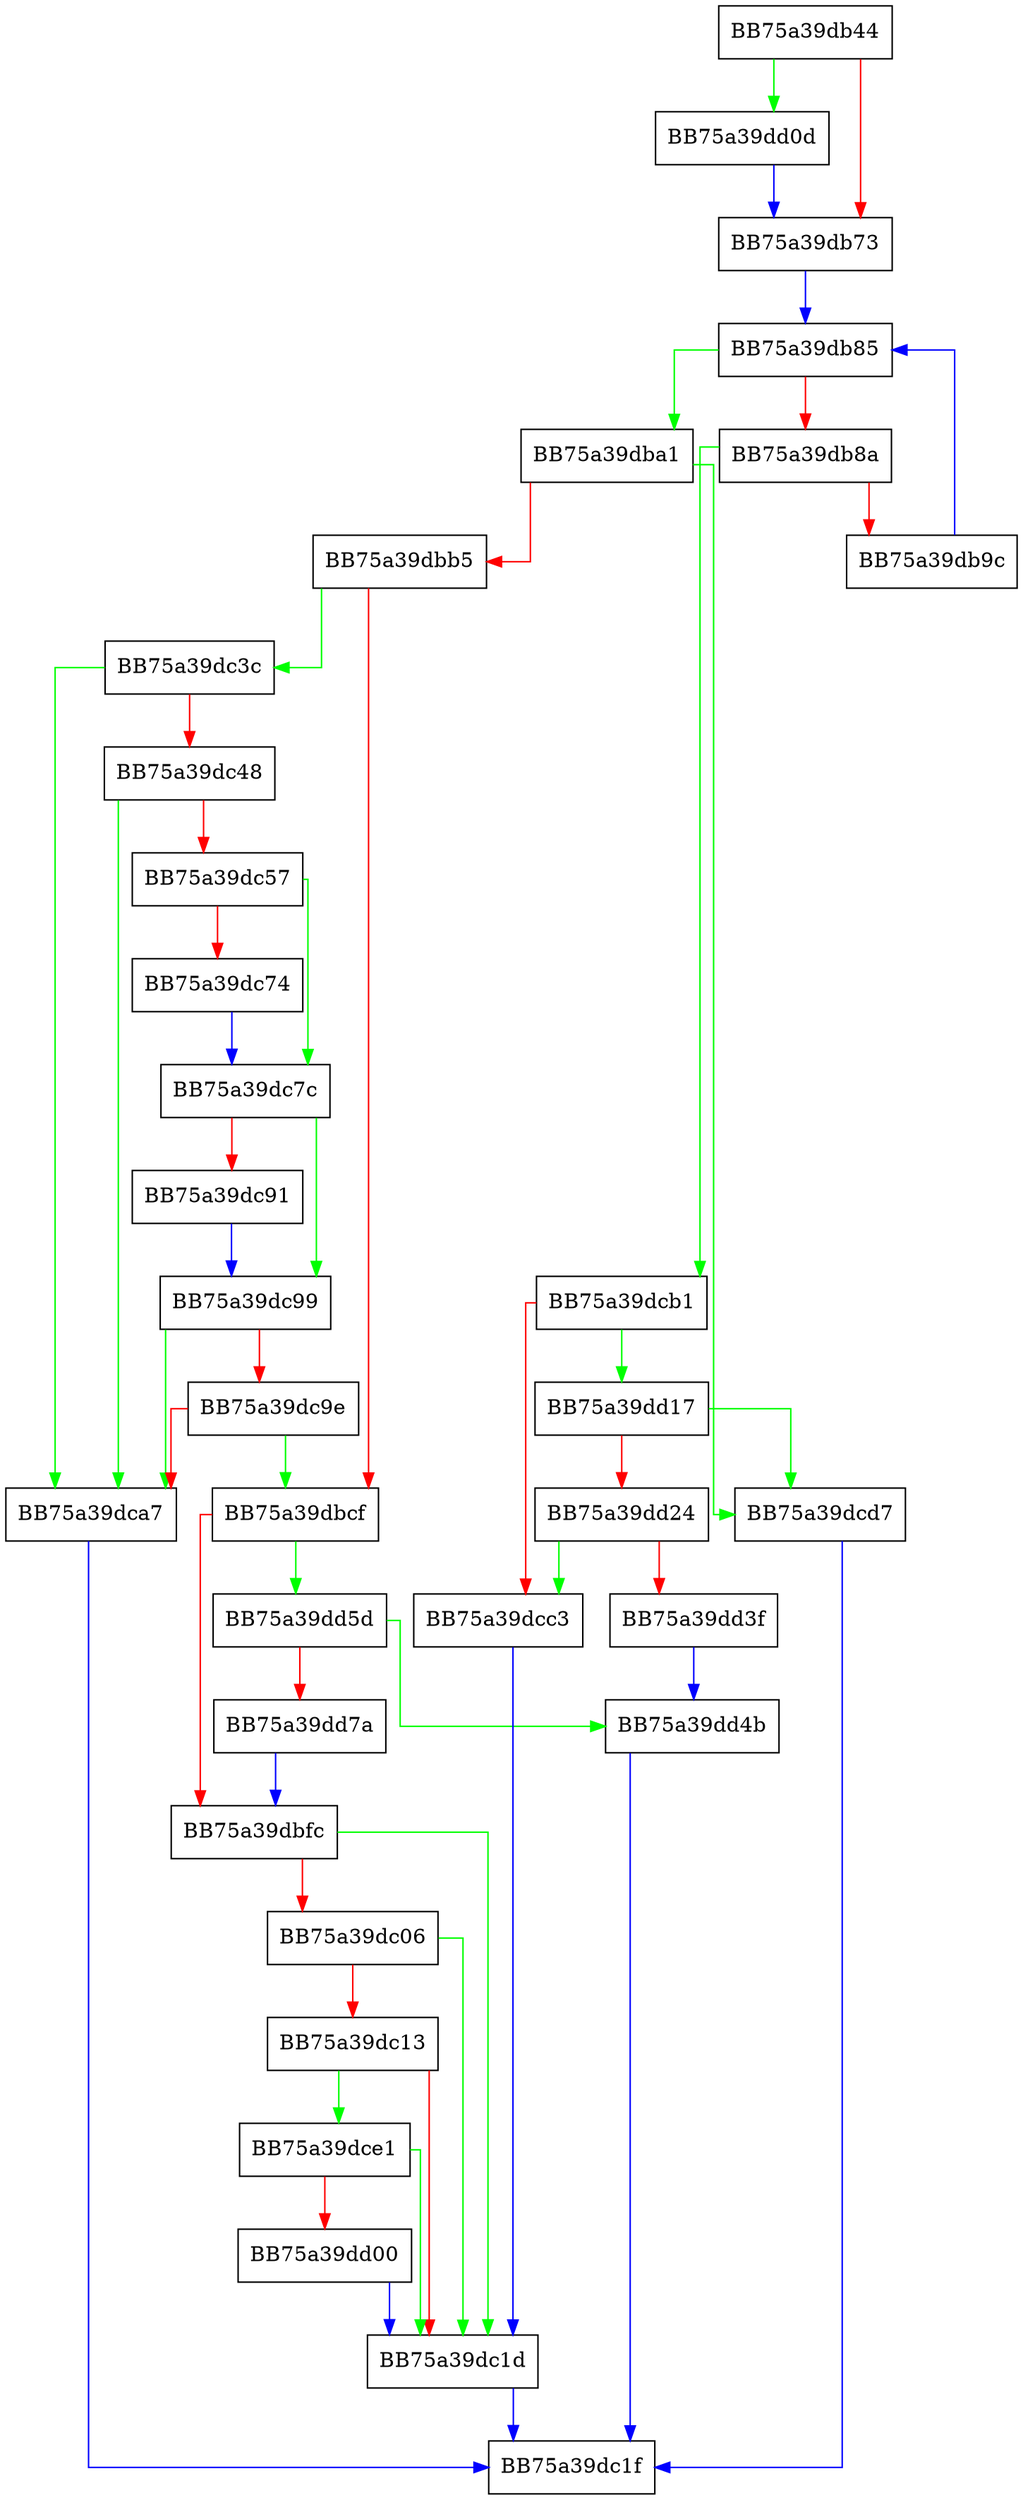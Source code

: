 digraph AddStdMatch {
  node [shape="box"];
  graph [splines=ortho];
  BB75a39db44 -> BB75a39dd0d [color="green"];
  BB75a39db44 -> BB75a39db73 [color="red"];
  BB75a39db73 -> BB75a39db85 [color="blue"];
  BB75a39db85 -> BB75a39dba1 [color="green"];
  BB75a39db85 -> BB75a39db8a [color="red"];
  BB75a39db8a -> BB75a39dcb1 [color="green"];
  BB75a39db8a -> BB75a39db9c [color="red"];
  BB75a39db9c -> BB75a39db85 [color="blue"];
  BB75a39dba1 -> BB75a39dcd7 [color="green"];
  BB75a39dba1 -> BB75a39dbb5 [color="red"];
  BB75a39dbb5 -> BB75a39dc3c [color="green"];
  BB75a39dbb5 -> BB75a39dbcf [color="red"];
  BB75a39dbcf -> BB75a39dd5d [color="green"];
  BB75a39dbcf -> BB75a39dbfc [color="red"];
  BB75a39dbfc -> BB75a39dc1d [color="green"];
  BB75a39dbfc -> BB75a39dc06 [color="red"];
  BB75a39dc06 -> BB75a39dc1d [color="green"];
  BB75a39dc06 -> BB75a39dc13 [color="red"];
  BB75a39dc13 -> BB75a39dce1 [color="green"];
  BB75a39dc13 -> BB75a39dc1d [color="red"];
  BB75a39dc1d -> BB75a39dc1f [color="blue"];
  BB75a39dc3c -> BB75a39dca7 [color="green"];
  BB75a39dc3c -> BB75a39dc48 [color="red"];
  BB75a39dc48 -> BB75a39dca7 [color="green"];
  BB75a39dc48 -> BB75a39dc57 [color="red"];
  BB75a39dc57 -> BB75a39dc7c [color="green"];
  BB75a39dc57 -> BB75a39dc74 [color="red"];
  BB75a39dc74 -> BB75a39dc7c [color="blue"];
  BB75a39dc7c -> BB75a39dc99 [color="green"];
  BB75a39dc7c -> BB75a39dc91 [color="red"];
  BB75a39dc91 -> BB75a39dc99 [color="blue"];
  BB75a39dc99 -> BB75a39dca7 [color="green"];
  BB75a39dc99 -> BB75a39dc9e [color="red"];
  BB75a39dc9e -> BB75a39dbcf [color="green"];
  BB75a39dc9e -> BB75a39dca7 [color="red"];
  BB75a39dca7 -> BB75a39dc1f [color="blue"];
  BB75a39dcb1 -> BB75a39dd17 [color="green"];
  BB75a39dcb1 -> BB75a39dcc3 [color="red"];
  BB75a39dcc3 -> BB75a39dc1d [color="blue"];
  BB75a39dcd7 -> BB75a39dc1f [color="blue"];
  BB75a39dce1 -> BB75a39dc1d [color="green"];
  BB75a39dce1 -> BB75a39dd00 [color="red"];
  BB75a39dd00 -> BB75a39dc1d [color="blue"];
  BB75a39dd0d -> BB75a39db73 [color="blue"];
  BB75a39dd17 -> BB75a39dcd7 [color="green"];
  BB75a39dd17 -> BB75a39dd24 [color="red"];
  BB75a39dd24 -> BB75a39dcc3 [color="green"];
  BB75a39dd24 -> BB75a39dd3f [color="red"];
  BB75a39dd3f -> BB75a39dd4b [color="blue"];
  BB75a39dd4b -> BB75a39dc1f [color="blue"];
  BB75a39dd5d -> BB75a39dd4b [color="green"];
  BB75a39dd5d -> BB75a39dd7a [color="red"];
  BB75a39dd7a -> BB75a39dbfc [color="blue"];
}